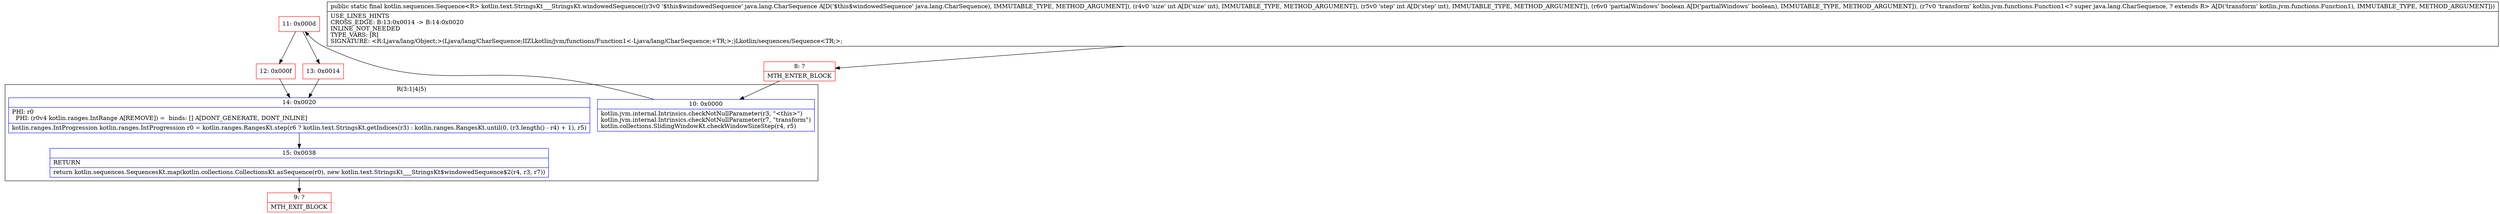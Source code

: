 digraph "CFG forkotlin.text.StringsKt___StringsKt.windowedSequence(Ljava\/lang\/CharSequence;IIZLkotlin\/jvm\/functions\/Function1;)Lkotlin\/sequences\/Sequence;" {
subgraph cluster_Region_1946170147 {
label = "R(3:1|4|5)";
node [shape=record,color=blue];
Node_10 [shape=record,label="{10\:\ 0x0000|kotlin.jvm.internal.Intrinsics.checkNotNullParameter(r3, \"\<this\>\")\lkotlin.jvm.internal.Intrinsics.checkNotNullParameter(r7, \"transform\")\lkotlin.collections.SlidingWindowKt.checkWindowSizeStep(r4, r5)\l}"];
Node_14 [shape=record,label="{14\:\ 0x0020|PHI: r0 \l  PHI: (r0v4 kotlin.ranges.IntRange A[REMOVE]) =  binds: [] A[DONT_GENERATE, DONT_INLINE]\l|kotlin.ranges.IntProgression kotlin.ranges.IntProgression r0 = kotlin.ranges.RangesKt.step(r6 ? kotlin.text.StringsKt.getIndices(r3) : kotlin.ranges.RangesKt.until(0, (r3.length() \- r4) + 1), r5)\l}"];
Node_15 [shape=record,label="{15\:\ 0x0038|RETURN\l|return kotlin.sequences.SequencesKt.map(kotlin.collections.CollectionsKt.asSequence(r0), new kotlin.text.StringsKt___StringsKt$windowedSequence$2(r4, r3, r7))\l}"];
}
Node_8 [shape=record,color=red,label="{8\:\ ?|MTH_ENTER_BLOCK\l}"];
Node_11 [shape=record,color=red,label="{11\:\ 0x000d}"];
Node_12 [shape=record,color=red,label="{12\:\ 0x000f}"];
Node_9 [shape=record,color=red,label="{9\:\ ?|MTH_EXIT_BLOCK\l}"];
Node_13 [shape=record,color=red,label="{13\:\ 0x0014}"];
MethodNode[shape=record,label="{public static final kotlin.sequences.Sequence\<R\> kotlin.text.StringsKt___StringsKt.windowedSequence((r3v0 '$this$windowedSequence' java.lang.CharSequence A[D('$this$windowedSequence' java.lang.CharSequence), IMMUTABLE_TYPE, METHOD_ARGUMENT]), (r4v0 'size' int A[D('size' int), IMMUTABLE_TYPE, METHOD_ARGUMENT]), (r5v0 'step' int A[D('step' int), IMMUTABLE_TYPE, METHOD_ARGUMENT]), (r6v0 'partialWindows' boolean A[D('partialWindows' boolean), IMMUTABLE_TYPE, METHOD_ARGUMENT]), (r7v0 'transform' kotlin.jvm.functions.Function1\<? super java.lang.CharSequence, ? extends R\> A[D('transform' kotlin.jvm.functions.Function1), IMMUTABLE_TYPE, METHOD_ARGUMENT]))  | USE_LINES_HINTS\lCROSS_EDGE: B:13:0x0014 \-\> B:14:0x0020\lINLINE_NOT_NEEDED\lTYPE_VARS: [R]\lSIGNATURE: \<R:Ljava\/lang\/Object;\>(Ljava\/lang\/CharSequence;IIZLkotlin\/jvm\/functions\/Function1\<\-Ljava\/lang\/CharSequence;+TR;\>;)Lkotlin\/sequences\/Sequence\<TR;\>;\l}"];
MethodNode -> Node_8;Node_10 -> Node_11;
Node_14 -> Node_15;
Node_15 -> Node_9;
Node_8 -> Node_10;
Node_11 -> Node_12;
Node_11 -> Node_13;
Node_12 -> Node_14;
Node_13 -> Node_14;
}

